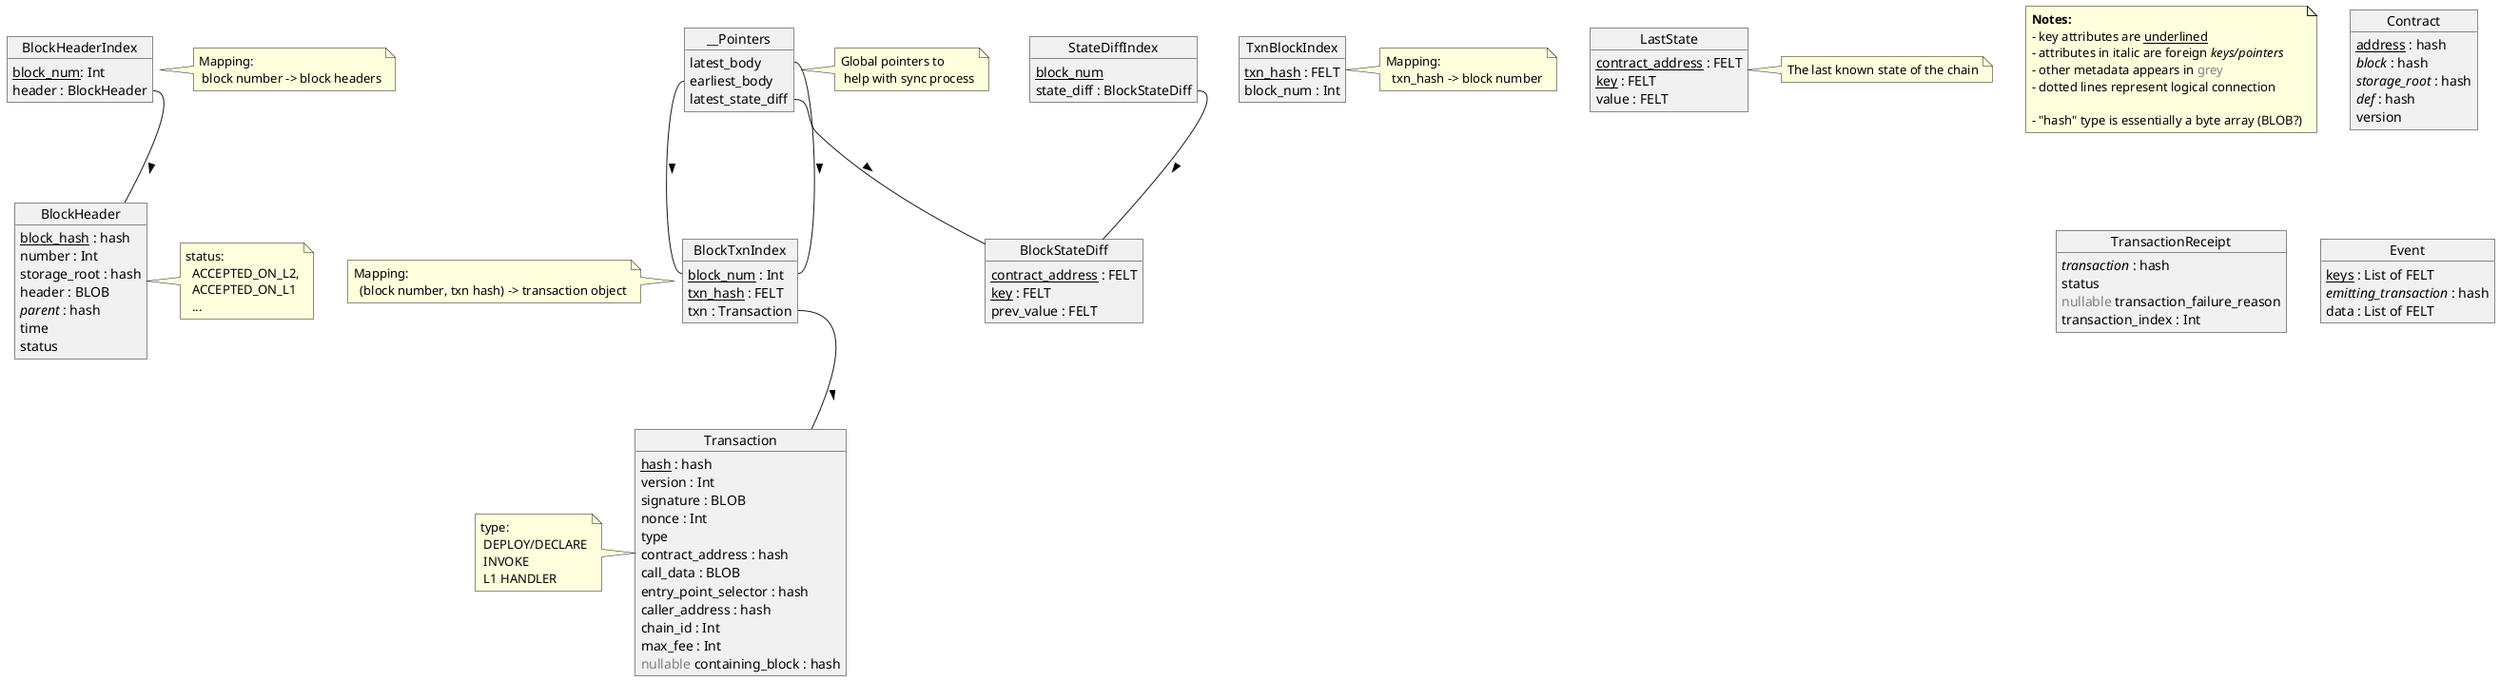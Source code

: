@startuml

note as Legend
 <b>Notes:</b>
 - key attributes are <u>underlined</u>
 - attributes in italic are foreign <i>keys/pointers</i>
 - other metadata appears in <color:grey>grey</color>
 - dotted lines represent logical connection

 - "hash" type is essentially a byte array (BLOB?)
end note

object BlockHeader {
    <u>block_hash</u> : hash
    number : Int
    storage_root : hash
    header : BLOB
    <i>parent</i> : hash
    time
    status
}

note right of BlockHeader
    status:
      ACCEPTED_ON_L2,
      ACCEPTED_ON_L1
      ...
end note

object BlockHeaderIndex {
    <u>block_num</u>: Int
    header : BlockHeader
}

note right of BlockHeaderIndex
    Mapping:
     block number -> block headers
end note

BlockHeaderIndex::header -- BlockHeader: >

object Transaction {
    ' the identifier of the transaction
    <u>hash</u> : hash
    version : Int
    signature : BLOB
    nonce : Int
    type
    contract_address : hash
    call_data : BLOB
    entry_point_selector : hash
    caller_address : hash
    chain_id : Int
    max_fee : Int
    <color:grey>nullable</color> containing_block : hash
}



object __Pointers {
    latest_body
    earliest_body
    latest_state_diff
}

note right of __Pointers
  Global pointers to
   help with sync process
end note

object BlockTxnIndex {
    <u>block_num</u> : Int
    <u>txn_hash</u> : FELT
    txn : Transaction
}

note left of BlockTxnIndex
    Mapping:
      (block number, txn hash) -> transaction object
end note
BlockTxnIndex::txn -- Transaction : >

object TxnBlockIndex {
    <u>txn_hash</u> : FELT
    block_num : Int
}
note right of TxnBlockIndex
  Mapping:
    txn_hash -> block number
end note

__Pointers::latest_body -- BlockTxnIndex::block_num: >
__Pointers::earliest_body -- BlockTxnIndex::block_num: >

object LastState {
    <u>contract_address</u> : FELT
    <u>key</u> : FELT
    value : FELT
}
note right of LastState
    The last known state of the chain
end note


object BlockStateDiff {
    <u>contract_address</u> : FELT
    <u>key</u> : FELT
    prev_value : FELT
}

__Pointers::latest_state_diff -- BlockStateDiff : >

object StateDiffIndex {
    <u>block_num</u>
    state_diff : BlockStateDiff
}

StateDiffIndex::state_diff -- BlockStateDiff : >

'--------------------------------------------------------------
' Extra object that we'll probably need to maintain

object Contract {
    <u>address</u> : hash
    'the block where the contract was created
    <i>block</i> : hash
    'the contract's storage root
    <i>storage_root</i> : hash
    ' the contract definition
    <i>def</i> : hash
    version
}

note left of Transaction
    type:
     DEPLOY/DECLARE
     INVOKE
     L1 HANDLER
end note

object TransactionReceipt {

    <i>transaction</i> : hash
    status
    <color:grey>nullable</color> transaction_failure_reason
    transaction_index : Int

}

object Event {
    <u>keys</u> : List of FELT

    ' Emitting transaction (from which we can get the contract address)
    <i>emitting_transaction</i> : hash

    data : List of FELT
}
@enduml

